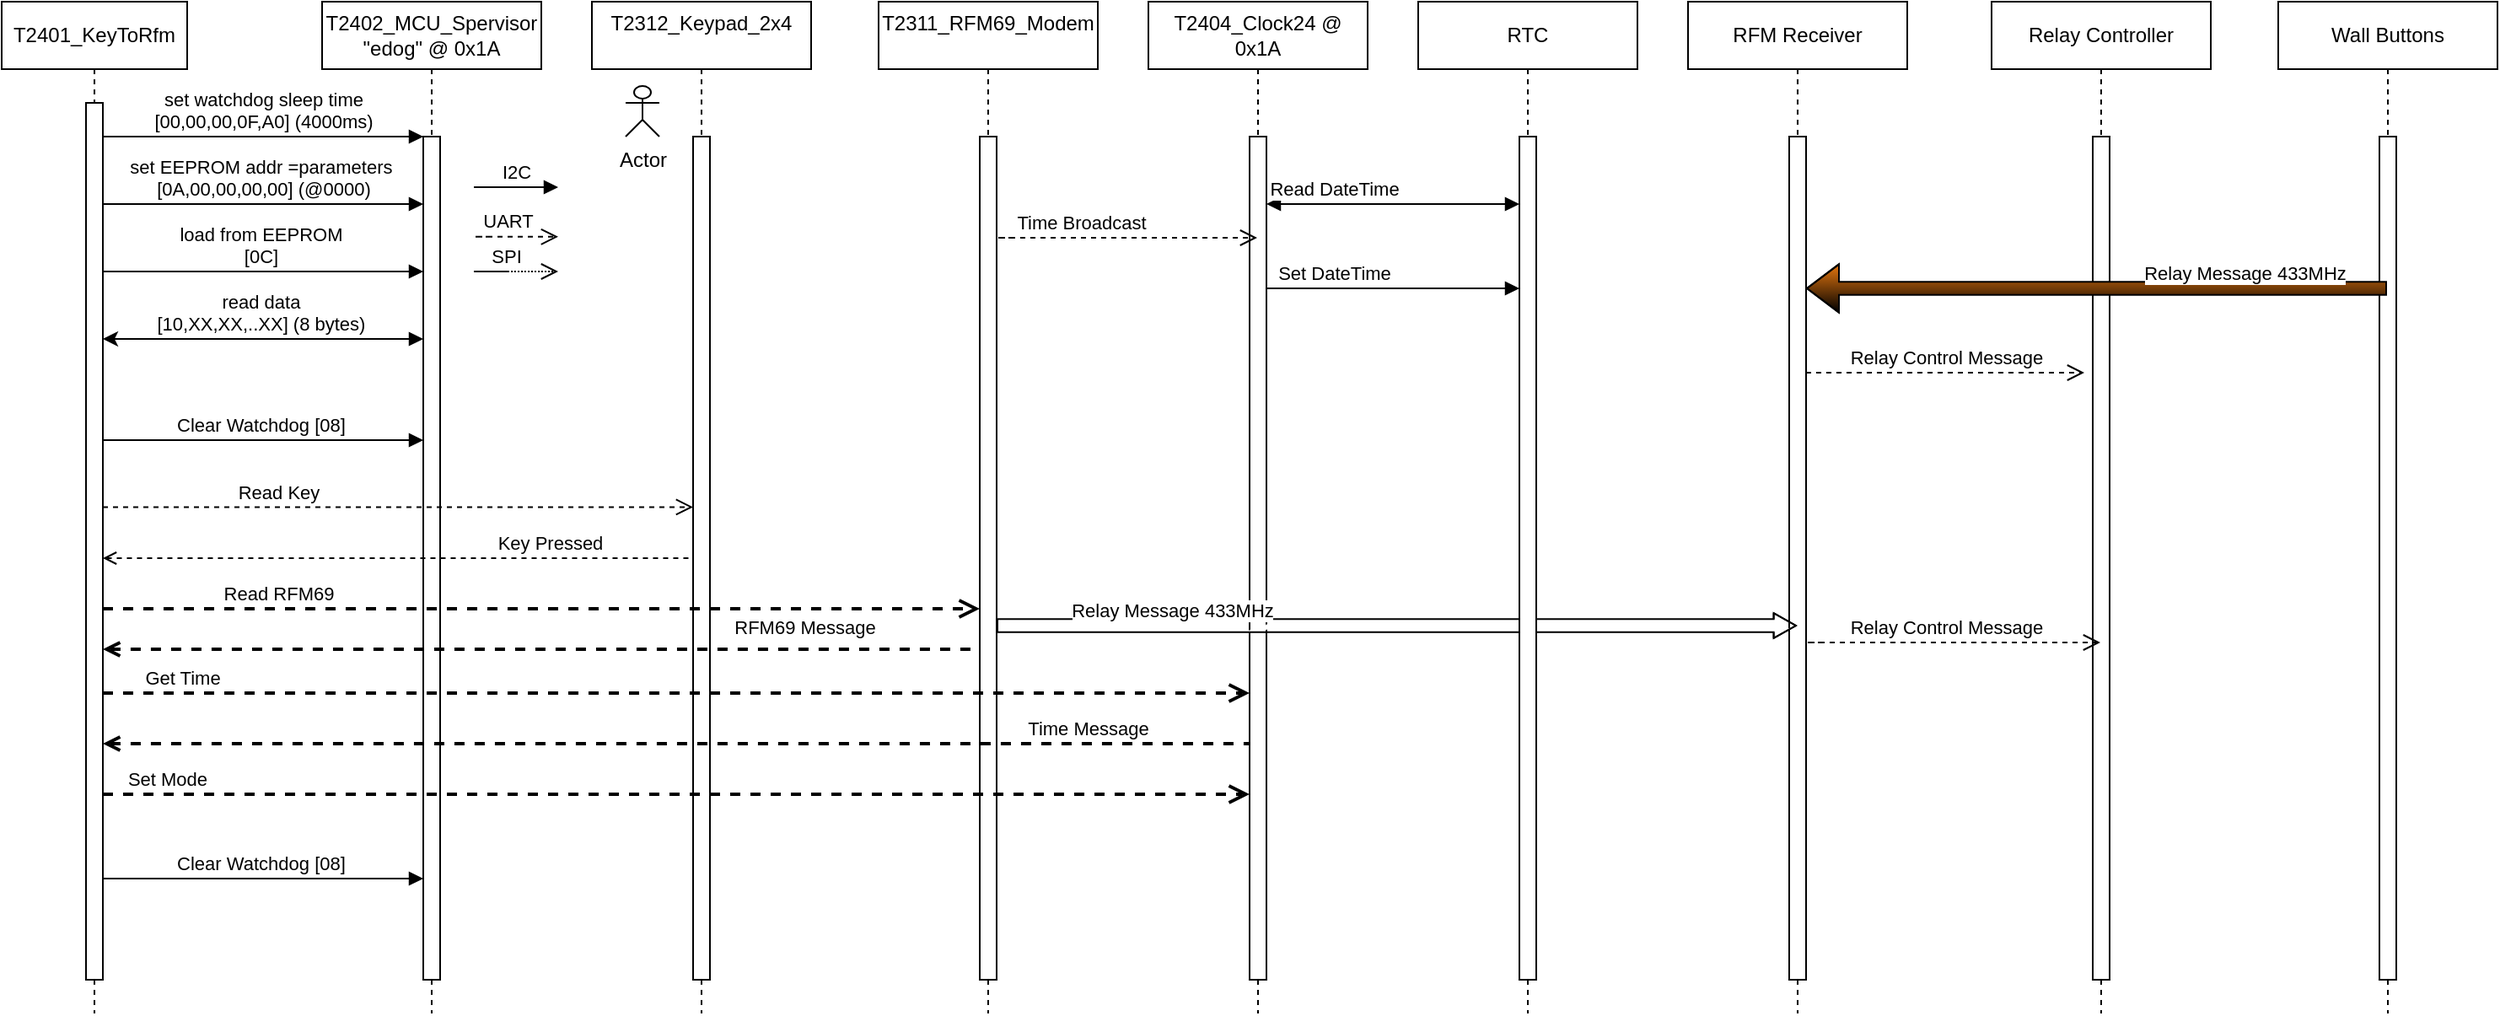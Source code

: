 <mxfile version="24.1.0" type="device">
  <diagram name="Page-1" id="2YBvvXClWsGukQMizWep">
    <mxGraphModel dx="1500" dy="1024" grid="1" gridSize="10" guides="1" tooltips="1" connect="1" arrows="1" fold="1" page="1" pageScale="1" pageWidth="1654" pageHeight="1169" math="0" shadow="0">
      <root>
        <mxCell id="0" />
        <mxCell id="1" parent="0" />
        <mxCell id="aM9ryv3xv72pqoxQDRHE-1" value="T2401_KeyToRfm" style="shape=umlLifeline;perimeter=lifelinePerimeter;whiteSpace=wrap;html=1;container=0;dropTarget=0;collapsible=0;recursiveResize=0;outlineConnect=0;portConstraint=eastwest;newEdgeStyle={&quot;edgeStyle&quot;:&quot;elbowEdgeStyle&quot;,&quot;elbow&quot;:&quot;vertical&quot;,&quot;curved&quot;:0,&quot;rounded&quot;:0};" parent="1" vertex="1">
          <mxGeometry x="40" y="40" width="110" height="600" as="geometry" />
        </mxCell>
        <mxCell id="aM9ryv3xv72pqoxQDRHE-2" value="" style="html=1;points=[];perimeter=orthogonalPerimeter;outlineConnect=0;targetShapes=umlLifeline;portConstraint=eastwest;newEdgeStyle={&quot;edgeStyle&quot;:&quot;elbowEdgeStyle&quot;,&quot;elbow&quot;:&quot;vertical&quot;,&quot;curved&quot;:0,&quot;rounded&quot;:0};" parent="aM9ryv3xv72pqoxQDRHE-1" vertex="1">
          <mxGeometry x="50" y="60" width="10" height="520" as="geometry" />
        </mxCell>
        <mxCell id="aM9ryv3xv72pqoxQDRHE-5" value="T2402_MCU_Spervisor&lt;div&gt;&quot;edog&quot; @ 0x1A&lt;/div&gt;" style="shape=umlLifeline;perimeter=lifelinePerimeter;whiteSpace=wrap;html=1;container=0;dropTarget=0;collapsible=0;recursiveResize=0;outlineConnect=0;portConstraint=eastwest;newEdgeStyle={&quot;edgeStyle&quot;:&quot;elbowEdgeStyle&quot;,&quot;elbow&quot;:&quot;vertical&quot;,&quot;curved&quot;:0,&quot;rounded&quot;:0};" parent="1" vertex="1">
          <mxGeometry x="230" y="40" width="130" height="600" as="geometry" />
        </mxCell>
        <mxCell id="aM9ryv3xv72pqoxQDRHE-6" value="" style="html=1;points=[];perimeter=orthogonalPerimeter;outlineConnect=0;targetShapes=umlLifeline;portConstraint=eastwest;newEdgeStyle={&quot;edgeStyle&quot;:&quot;elbowEdgeStyle&quot;,&quot;elbow&quot;:&quot;vertical&quot;,&quot;curved&quot;:0,&quot;rounded&quot;:0};" parent="aM9ryv3xv72pqoxQDRHE-5" vertex="1">
          <mxGeometry x="60" y="80" width="10" height="500" as="geometry" />
        </mxCell>
        <mxCell id="aM9ryv3xv72pqoxQDRHE-7" value="set watchdog sleep time&lt;div&gt;[00,00,00,0F,A0] (4000ms)&lt;/div&gt;" style="html=1;verticalAlign=bottom;endArrow=block;edgeStyle=elbowEdgeStyle;elbow=vertical;curved=0;rounded=0;" parent="1" source="aM9ryv3xv72pqoxQDRHE-2" target="aM9ryv3xv72pqoxQDRHE-6" edge="1">
          <mxGeometry relative="1" as="geometry">
            <mxPoint x="195" y="130" as="sourcePoint" />
            <Array as="points">
              <mxPoint x="180" y="120" />
            </Array>
          </mxGeometry>
        </mxCell>
        <mxCell id="-Hng22xwviMzXK7QN-z6-1" value="set EEPROM addr =parameters&amp;nbsp;&lt;div&gt;[0A,00,00,00,00] (@0000)&lt;/div&gt;" style="html=1;verticalAlign=bottom;endArrow=block;edgeStyle=elbowEdgeStyle;elbow=vertical;curved=0;rounded=0;" edge="1" parent="1">
          <mxGeometry relative="1" as="geometry">
            <mxPoint x="100" y="160" as="sourcePoint" />
            <Array as="points">
              <mxPoint x="180" y="160" />
            </Array>
            <mxPoint x="290" y="160" as="targetPoint" />
          </mxGeometry>
        </mxCell>
        <mxCell id="-Hng22xwviMzXK7QN-z6-2" value="load from EEPROM&amp;nbsp;&lt;div&gt;[0C]&amp;nbsp;&lt;/div&gt;" style="html=1;verticalAlign=bottom;endArrow=block;edgeStyle=elbowEdgeStyle;elbow=vertical;curved=0;rounded=0;" edge="1" parent="1">
          <mxGeometry relative="1" as="geometry">
            <mxPoint x="100" y="200" as="sourcePoint" />
            <Array as="points">
              <mxPoint x="180" y="200" />
            </Array>
            <mxPoint x="290" y="200" as="targetPoint" />
          </mxGeometry>
        </mxCell>
        <mxCell id="-Hng22xwviMzXK7QN-z6-3" value="read data&amp;nbsp;&lt;div&gt;[10,XX,XX,..XX] (8 bytes)&amp;nbsp;&lt;/div&gt;" style="html=1;verticalAlign=bottom;endArrow=block;edgeStyle=elbowEdgeStyle;elbow=vertical;curved=0;rounded=0;startArrow=classic;startFill=1;" edge="1" parent="1">
          <mxGeometry relative="1" as="geometry">
            <mxPoint x="100" y="240" as="sourcePoint" />
            <Array as="points">
              <mxPoint x="180" y="240" />
            </Array>
            <mxPoint x="290" y="240" as="targetPoint" />
          </mxGeometry>
        </mxCell>
        <mxCell id="-Hng22xwviMzXK7QN-z6-4" value="Clear Watchdog [08]&amp;nbsp;" style="html=1;verticalAlign=bottom;endArrow=block;edgeStyle=elbowEdgeStyle;elbow=vertical;curved=0;rounded=0;" edge="1" parent="1">
          <mxGeometry relative="1" as="geometry">
            <mxPoint x="100" y="300" as="sourcePoint" />
            <Array as="points">
              <mxPoint x="180" y="300" />
            </Array>
            <mxPoint x="290" y="300" as="targetPoint" />
          </mxGeometry>
        </mxCell>
        <mxCell id="-Hng22xwviMzXK7QN-z6-5" value="Clear Watchdog [08]&amp;nbsp;" style="html=1;verticalAlign=bottom;endArrow=block;edgeStyle=elbowEdgeStyle;elbow=vertical;curved=0;rounded=0;" edge="1" parent="1">
          <mxGeometry relative="1" as="geometry">
            <mxPoint x="100" y="560" as="sourcePoint" />
            <Array as="points">
              <mxPoint x="180" y="560" />
            </Array>
            <mxPoint x="290" y="560" as="targetPoint" />
          </mxGeometry>
        </mxCell>
        <mxCell id="-Hng22xwviMzXK7QN-z6-6" value="T2312_Keypad_2x4&lt;div&gt;&lt;br&gt;&lt;/div&gt;" style="shape=umlLifeline;perimeter=lifelinePerimeter;whiteSpace=wrap;html=1;container=0;dropTarget=0;collapsible=0;recursiveResize=0;outlineConnect=0;portConstraint=eastwest;newEdgeStyle={&quot;edgeStyle&quot;:&quot;elbowEdgeStyle&quot;,&quot;elbow&quot;:&quot;vertical&quot;,&quot;curved&quot;:0,&quot;rounded&quot;:0};" vertex="1" parent="1">
          <mxGeometry x="390" y="40" width="130" height="600" as="geometry" />
        </mxCell>
        <mxCell id="-Hng22xwviMzXK7QN-z6-7" value="" style="html=1;points=[];perimeter=orthogonalPerimeter;outlineConnect=0;targetShapes=umlLifeline;portConstraint=eastwest;newEdgeStyle={&quot;edgeStyle&quot;:&quot;elbowEdgeStyle&quot;,&quot;elbow&quot;:&quot;vertical&quot;,&quot;curved&quot;:0,&quot;rounded&quot;:0};" vertex="1" parent="-Hng22xwviMzXK7QN-z6-6">
          <mxGeometry x="60" y="80" width="10" height="500" as="geometry" />
        </mxCell>
        <mxCell id="-Hng22xwviMzXK7QN-z6-8" value="T2311_RFM69_Modem&lt;div&gt;&lt;br&gt;&lt;/div&gt;" style="shape=umlLifeline;perimeter=lifelinePerimeter;whiteSpace=wrap;html=1;container=0;dropTarget=0;collapsible=0;recursiveResize=0;outlineConnect=0;portConstraint=eastwest;newEdgeStyle={&quot;edgeStyle&quot;:&quot;elbowEdgeStyle&quot;,&quot;elbow&quot;:&quot;vertical&quot;,&quot;curved&quot;:0,&quot;rounded&quot;:0};" vertex="1" parent="1">
          <mxGeometry x="560" y="40" width="130" height="600" as="geometry" />
        </mxCell>
        <mxCell id="-Hng22xwviMzXK7QN-z6-9" value="" style="html=1;points=[];perimeter=orthogonalPerimeter;outlineConnect=0;targetShapes=umlLifeline;portConstraint=eastwest;newEdgeStyle={&quot;edgeStyle&quot;:&quot;elbowEdgeStyle&quot;,&quot;elbow&quot;:&quot;vertical&quot;,&quot;curved&quot;:0,&quot;rounded&quot;:0};" vertex="1" parent="-Hng22xwviMzXK7QN-z6-8">
          <mxGeometry x="60" y="80" width="10" height="500" as="geometry" />
        </mxCell>
        <mxCell id="-Hng22xwviMzXK7QN-z6-10" value="T2404_Clock24&lt;span style=&quot;background-color: initial;&quot;&gt;&amp;nbsp;@ 0x1A&lt;/span&gt;" style="shape=umlLifeline;perimeter=lifelinePerimeter;whiteSpace=wrap;html=1;container=0;dropTarget=0;collapsible=0;recursiveResize=0;outlineConnect=0;portConstraint=eastwest;newEdgeStyle={&quot;edgeStyle&quot;:&quot;elbowEdgeStyle&quot;,&quot;elbow&quot;:&quot;vertical&quot;,&quot;curved&quot;:0,&quot;rounded&quot;:0};" vertex="1" parent="1">
          <mxGeometry x="720" y="40" width="130" height="600" as="geometry" />
        </mxCell>
        <mxCell id="-Hng22xwviMzXK7QN-z6-11" value="" style="html=1;points=[];perimeter=orthogonalPerimeter;outlineConnect=0;targetShapes=umlLifeline;portConstraint=eastwest;newEdgeStyle={&quot;edgeStyle&quot;:&quot;elbowEdgeStyle&quot;,&quot;elbow&quot;:&quot;vertical&quot;,&quot;curved&quot;:0,&quot;rounded&quot;:0};" vertex="1" parent="-Hng22xwviMzXK7QN-z6-10">
          <mxGeometry x="60" y="80" width="10" height="500" as="geometry" />
        </mxCell>
        <mxCell id="-Hng22xwviMzXK7QN-z6-12" value="&lt;span style=&quot;font-style: normal;&quot;&gt;SPI&lt;/span&gt;" style="html=1;verticalAlign=bottom;endArrow=open;dashed=1;endSize=8;edgeStyle=elbowEdgeStyle;elbow=vertical;curved=0;rounded=0;dashPattern=1 1;fontStyle=2" edge="1" parent="1">
          <mxGeometry x="0.111" relative="1" as="geometry">
            <mxPoint x="370" y="200" as="targetPoint" />
            <Array as="points">
              <mxPoint x="320" y="200" />
              <mxPoint x="300" y="70" />
              <mxPoint x="250" y="50" />
              <mxPoint x="260" y="-20" />
            </Array>
            <mxPoint x="340" y="200" as="sourcePoint" />
            <mxPoint as="offset" />
          </mxGeometry>
        </mxCell>
        <mxCell id="-Hng22xwviMzXK7QN-z6-13" value="I2C" style="html=1;verticalAlign=bottom;endArrow=block;edgeStyle=elbowEdgeStyle;elbow=vertical;curved=0;rounded=0;" edge="1" parent="1">
          <mxGeometry relative="1" as="geometry">
            <mxPoint x="320" y="150" as="sourcePoint" />
            <Array as="points" />
            <mxPoint x="370" y="150" as="targetPoint" />
          </mxGeometry>
        </mxCell>
        <mxCell id="-Hng22xwviMzXK7QN-z6-15" value="UART" style="html=1;verticalAlign=bottom;endArrow=open;dashed=1;endSize=8;edgeStyle=elbowEdgeStyle;elbow=vertical;curved=0;rounded=0;" edge="1" parent="1">
          <mxGeometry relative="1" as="geometry">
            <mxPoint x="370" y="179.43" as="targetPoint" />
            <Array as="points">
              <mxPoint x="320" y="179.43" />
              <mxPoint x="300" y="49.43" />
              <mxPoint x="250" y="29.43" />
              <mxPoint x="260" y="-40.57" />
            </Array>
            <mxPoint x="330" y="179.43" as="sourcePoint" />
            <mxPoint as="offset" />
          </mxGeometry>
        </mxCell>
        <mxCell id="-Hng22xwviMzXK7QN-z6-16" value="Read Key" style="html=1;verticalAlign=bottom;endArrow=open;dashed=1;endSize=8;edgeStyle=elbowEdgeStyle;elbow=vertical;curved=0;rounded=0;" edge="1" parent="1">
          <mxGeometry x="-0.406" relative="1" as="geometry">
            <mxPoint x="450" y="340" as="targetPoint" />
            <Array as="points">
              <mxPoint x="200" y="339.71" />
              <mxPoint x="220" y="209.71" />
              <mxPoint x="170" y="189.71" />
              <mxPoint x="180" y="119.71" />
            </Array>
            <mxPoint x="100" y="339.71" as="sourcePoint" />
            <mxPoint as="offset" />
          </mxGeometry>
        </mxCell>
        <mxCell id="-Hng22xwviMzXK7QN-z6-17" value="Key Pressed" style="html=1;verticalAlign=bottom;endArrow=none;dashed=1;endSize=8;edgeStyle=elbowEdgeStyle;elbow=vertical;curved=0;rounded=0;startArrow=open;startFill=0;endFill=0;" edge="1" parent="1">
          <mxGeometry x="0.512" relative="1" as="geometry">
            <mxPoint x="450" y="370" as="targetPoint" />
            <Array as="points">
              <mxPoint x="200" y="370" />
              <mxPoint x="220" y="240.0" />
              <mxPoint x="170" y="220.0" />
              <mxPoint x="180" y="150.0" />
            </Array>
            <mxPoint x="100" y="370" as="sourcePoint" />
            <mxPoint as="offset" />
          </mxGeometry>
        </mxCell>
        <mxCell id="-Hng22xwviMzXK7QN-z6-18" value="Read RFM69" style="html=1;verticalAlign=bottom;endArrow=open;dashed=1;endSize=8;edgeStyle=elbowEdgeStyle;elbow=vertical;curved=0;rounded=0;strokeWidth=2;" edge="1" parent="1">
          <mxGeometry x="-0.6" relative="1" as="geometry">
            <mxPoint x="620" y="400" as="targetPoint" />
            <Array as="points">
              <mxPoint x="200" y="400" />
              <mxPoint x="220" y="270" />
              <mxPoint x="170" y="250.0" />
              <mxPoint x="180" y="180.0" />
            </Array>
            <mxPoint x="100" y="400" as="sourcePoint" />
            <mxPoint as="offset" />
          </mxGeometry>
        </mxCell>
        <mxCell id="-Hng22xwviMzXK7QN-z6-19" value="RFM69 Message" style="html=1;verticalAlign=bottom;endArrow=none;dashed=1;endSize=8;edgeStyle=elbowEdgeStyle;elbow=vertical;curved=0;rounded=0;startArrow=open;startFill=0;endFill=0;strokeWidth=2;" edge="1" parent="1">
          <mxGeometry x="0.6" y="4" relative="1" as="geometry">
            <mxPoint x="620" y="424" as="targetPoint" />
            <Array as="points">
              <mxPoint x="200" y="424" />
              <mxPoint x="220" y="294" />
              <mxPoint x="170" y="274" />
              <mxPoint x="180" y="204.0" />
            </Array>
            <mxPoint x="100" y="424" as="sourcePoint" />
            <mxPoint as="offset" />
          </mxGeometry>
        </mxCell>
        <mxCell id="-Hng22xwviMzXK7QN-z6-20" value="Get Time" style="html=1;verticalAlign=bottom;endArrow=open;dashed=1;endSize=8;edgeStyle=elbowEdgeStyle;elbow=vertical;curved=0;rounded=0;strokeWidth=2;" edge="1" parent="1" target="-Hng22xwviMzXK7QN-z6-11">
          <mxGeometry x="-0.863" relative="1" as="geometry">
            <mxPoint x="830" y="450" as="targetPoint" />
            <Array as="points">
              <mxPoint x="200" y="450" />
              <mxPoint x="220" y="320" />
              <mxPoint x="170" y="300" />
              <mxPoint x="180" y="230.0" />
            </Array>
            <mxPoint x="100" y="450" as="sourcePoint" />
            <mxPoint as="offset" />
          </mxGeometry>
        </mxCell>
        <mxCell id="-Hng22xwviMzXK7QN-z6-21" value="Time Message" style="html=1;verticalAlign=bottom;endArrow=none;dashed=1;endSize=8;edgeStyle=elbowEdgeStyle;elbow=vertical;curved=0;rounded=0;startArrow=open;startFill=0;endFill=0;strokeWidth=2;" edge="1" parent="1">
          <mxGeometry x="0.716" relative="1" as="geometry">
            <mxPoint x="780" y="480" as="targetPoint" />
            <Array as="points">
              <mxPoint x="200" y="480" />
              <mxPoint x="220" y="350" />
              <mxPoint x="170" y="330" />
              <mxPoint x="180" y="260" />
            </Array>
            <mxPoint x="100" y="480" as="sourcePoint" />
            <mxPoint as="offset" />
          </mxGeometry>
        </mxCell>
        <mxCell id="-Hng22xwviMzXK7QN-z6-22" value="Set Mode" style="html=1;verticalAlign=bottom;endArrow=open;dashed=1;endSize=8;edgeStyle=elbowEdgeStyle;elbow=vertical;curved=0;rounded=0;strokeWidth=2;" edge="1" parent="1">
          <mxGeometry x="-0.89" relative="1" as="geometry">
            <mxPoint x="780" y="510" as="targetPoint" />
            <Array as="points">
              <mxPoint x="200" y="510" />
              <mxPoint x="220" y="380" />
              <mxPoint x="170" y="360" />
              <mxPoint x="180" y="290" />
            </Array>
            <mxPoint x="100" y="510" as="sourcePoint" />
            <mxPoint as="offset" />
          </mxGeometry>
        </mxCell>
        <mxCell id="-Hng22xwviMzXK7QN-z6-23" value="Actor" style="shape=umlActor;verticalLabelPosition=bottom;verticalAlign=top;html=1;outlineConnect=0;" vertex="1" parent="1">
          <mxGeometry x="410" y="90" width="20" height="30" as="geometry" />
        </mxCell>
        <mxCell id="CIsr_p0omUiFQi0BbStx-1" value="RFM Receiver" style="shape=umlLifeline;perimeter=lifelinePerimeter;whiteSpace=wrap;html=1;container=0;dropTarget=0;collapsible=0;recursiveResize=0;outlineConnect=0;portConstraint=eastwest;newEdgeStyle={&quot;edgeStyle&quot;:&quot;elbowEdgeStyle&quot;,&quot;elbow&quot;:&quot;vertical&quot;,&quot;curved&quot;:0,&quot;rounded&quot;:0};" vertex="1" parent="1">
          <mxGeometry x="1040" y="40" width="130" height="600" as="geometry" />
        </mxCell>
        <mxCell id="CIsr_p0omUiFQi0BbStx-2" value="" style="html=1;points=[];perimeter=orthogonalPerimeter;outlineConnect=0;targetShapes=umlLifeline;portConstraint=eastwest;newEdgeStyle={&quot;edgeStyle&quot;:&quot;elbowEdgeStyle&quot;,&quot;elbow&quot;:&quot;vertical&quot;,&quot;curved&quot;:0,&quot;rounded&quot;:0};" vertex="1" parent="CIsr_p0omUiFQi0BbStx-1">
          <mxGeometry x="60" y="80" width="10" height="500" as="geometry" />
        </mxCell>
        <mxCell id="CIsr_p0omUiFQi0BbStx-3" value="Relay Controller" style="shape=umlLifeline;perimeter=lifelinePerimeter;whiteSpace=wrap;html=1;container=0;dropTarget=0;collapsible=0;recursiveResize=0;outlineConnect=0;portConstraint=eastwest;newEdgeStyle={&quot;edgeStyle&quot;:&quot;elbowEdgeStyle&quot;,&quot;elbow&quot;:&quot;vertical&quot;,&quot;curved&quot;:0,&quot;rounded&quot;:0};" vertex="1" parent="1">
          <mxGeometry x="1220" y="40" width="130" height="600" as="geometry" />
        </mxCell>
        <mxCell id="CIsr_p0omUiFQi0BbStx-4" value="" style="html=1;points=[];perimeter=orthogonalPerimeter;outlineConnect=0;targetShapes=umlLifeline;portConstraint=eastwest;newEdgeStyle={&quot;edgeStyle&quot;:&quot;elbowEdgeStyle&quot;,&quot;elbow&quot;:&quot;vertical&quot;,&quot;curved&quot;:0,&quot;rounded&quot;:0};" vertex="1" parent="CIsr_p0omUiFQi0BbStx-3">
          <mxGeometry x="60" y="80" width="10" height="500" as="geometry" />
        </mxCell>
        <mxCell id="CIsr_p0omUiFQi0BbStx-5" value="&lt;span style=&quot;background-color: initial;&quot;&gt;Wall Buttons&lt;/span&gt;" style="shape=umlLifeline;perimeter=lifelinePerimeter;whiteSpace=wrap;html=1;container=0;dropTarget=0;collapsible=0;recursiveResize=0;outlineConnect=0;portConstraint=eastwest;newEdgeStyle={&quot;edgeStyle&quot;:&quot;elbowEdgeStyle&quot;,&quot;elbow&quot;:&quot;vertical&quot;,&quot;curved&quot;:0,&quot;rounded&quot;:0};" vertex="1" parent="1">
          <mxGeometry x="1390" y="40" width="130" height="600" as="geometry" />
        </mxCell>
        <mxCell id="CIsr_p0omUiFQi0BbStx-6" value="" style="html=1;points=[];perimeter=orthogonalPerimeter;outlineConnect=0;targetShapes=umlLifeline;portConstraint=eastwest;newEdgeStyle={&quot;edgeStyle&quot;:&quot;elbowEdgeStyle&quot;,&quot;elbow&quot;:&quot;vertical&quot;,&quot;curved&quot;:0,&quot;rounded&quot;:0};" vertex="1" parent="CIsr_p0omUiFQi0BbStx-5">
          <mxGeometry x="60" y="80" width="10" height="500" as="geometry" />
        </mxCell>
        <mxCell id="CIsr_p0omUiFQi0BbStx-7" value="Relay Message 433MHz" style="html=1;verticalAlign=bottom;endArrow=open;edgeStyle=elbowEdgeStyle;elbow=vertical;curved=0;rounded=0;strokeWidth=1;shape=flexArrow;fillColor=#ffffff;fillStyle=zigzag-line;gradientColor=none;width=7.667;endSize=4.067;endWidth=6.111;" edge="1" parent="1" target="CIsr_p0omUiFQi0BbStx-1">
          <mxGeometry x="-0.562" relative="1" as="geometry">
            <mxPoint x="950" y="410" as="targetPoint" />
            <Array as="points">
              <mxPoint x="780" y="410" />
              <mxPoint x="340" y="260" />
              <mxPoint x="350" y="190" />
            </Array>
            <mxPoint x="630" y="410" as="sourcePoint" />
            <mxPoint as="offset" />
          </mxGeometry>
        </mxCell>
        <mxCell id="CIsr_p0omUiFQi0BbStx-8" value="Relay Control Message" style="html=1;verticalAlign=bottom;endArrow=open;dashed=1;endSize=8;edgeStyle=elbowEdgeStyle;elbow=vertical;curved=0;rounded=0;" edge="1" parent="1" target="CIsr_p0omUiFQi0BbStx-3">
          <mxGeometry relative="1" as="geometry">
            <mxPoint x="1160" y="420.0" as="targetPoint" />
            <Array as="points">
              <mxPoint x="1110" y="420.0" />
              <mxPoint x="1090" y="290" />
              <mxPoint x="1040" y="270" />
              <mxPoint x="1050" y="200" />
            </Array>
            <mxPoint x="1120" y="420.0" as="sourcePoint" />
            <mxPoint as="offset" />
          </mxGeometry>
        </mxCell>
        <mxCell id="CIsr_p0omUiFQi0BbStx-10" value="Relay Message 433MHz" style="html=1;verticalAlign=bottom;endArrow=none;edgeStyle=elbowEdgeStyle;elbow=vertical;curved=0;rounded=0;strokeWidth=1;shape=flexArrow;fillColor=#e6770f;fillStyle=solid;gradientColor=default;width=7.667;endSize=4.067;endWidth=6.111;startArrow=block;endFill=0;" edge="1" parent="1" source="CIsr_p0omUiFQi0BbStx-2" target="CIsr_p0omUiFQi0BbStx-5">
          <mxGeometry x="0.509" relative="1" as="geometry">
            <mxPoint x="1420" y="210" as="targetPoint" />
            <Array as="points">
              <mxPoint x="1280" y="210" />
              <mxPoint x="840" y="60" />
              <mxPoint x="850" y="-10" />
            </Array>
            <mxPoint x="1130" y="210" as="sourcePoint" />
            <mxPoint as="offset" />
          </mxGeometry>
        </mxCell>
        <mxCell id="CIsr_p0omUiFQi0BbStx-11" value="Relay Control Message" style="html=1;verticalAlign=bottom;endArrow=open;dashed=1;endSize=8;edgeStyle=elbowEdgeStyle;elbow=vertical;curved=0;rounded=0;" edge="1" parent="1">
          <mxGeometry relative="1" as="geometry">
            <mxPoint x="1275" y="260" as="targetPoint" />
            <Array as="points">
              <mxPoint x="1200" y="260" />
              <mxPoint x="1030" y="110" />
              <mxPoint x="1040" y="40" />
            </Array>
            <mxPoint x="1110" y="260.0" as="sourcePoint" />
            <mxPoint as="offset" />
          </mxGeometry>
        </mxCell>
        <mxCell id="CIsr_p0omUiFQi0BbStx-12" value="RTC" style="shape=umlLifeline;perimeter=lifelinePerimeter;whiteSpace=wrap;html=1;container=0;dropTarget=0;collapsible=0;recursiveResize=0;outlineConnect=0;portConstraint=eastwest;newEdgeStyle={&quot;edgeStyle&quot;:&quot;elbowEdgeStyle&quot;,&quot;elbow&quot;:&quot;vertical&quot;,&quot;curved&quot;:0,&quot;rounded&quot;:0};" vertex="1" parent="1">
          <mxGeometry x="880" y="40" width="130" height="600" as="geometry" />
        </mxCell>
        <mxCell id="CIsr_p0omUiFQi0BbStx-13" value="" style="html=1;points=[];perimeter=orthogonalPerimeter;outlineConnect=0;targetShapes=umlLifeline;portConstraint=eastwest;newEdgeStyle={&quot;edgeStyle&quot;:&quot;elbowEdgeStyle&quot;,&quot;elbow&quot;:&quot;vertical&quot;,&quot;curved&quot;:0,&quot;rounded&quot;:0};" vertex="1" parent="CIsr_p0omUiFQi0BbStx-12">
          <mxGeometry x="60" y="80" width="10" height="500" as="geometry" />
        </mxCell>
        <mxCell id="CIsr_p0omUiFQi0BbStx-14" value="Read DateTime" style="html=1;verticalAlign=bottom;endArrow=block;edgeStyle=elbowEdgeStyle;elbow=vertical;curved=0;rounded=0;startArrow=block;startFill=1;" edge="1" parent="1">
          <mxGeometry x="-0.465" relative="1" as="geometry">
            <mxPoint x="790.0" y="159.998" as="sourcePoint" />
            <Array as="points" />
            <mxPoint x="940" y="160" as="targetPoint" />
            <mxPoint as="offset" />
          </mxGeometry>
        </mxCell>
        <mxCell id="CIsr_p0omUiFQi0BbStx-15" value="Set DateTime" style="html=1;verticalAlign=bottom;endArrow=block;edgeStyle=elbowEdgeStyle;elbow=vertical;curved=0;rounded=0;startArrow=none;startFill=0;endFill=1;" edge="1" parent="1">
          <mxGeometry x="-0.465" relative="1" as="geometry">
            <mxPoint x="790.0" y="209.998" as="sourcePoint" />
            <Array as="points" />
            <mxPoint x="940" y="210" as="targetPoint" />
            <mxPoint as="offset" />
          </mxGeometry>
        </mxCell>
        <mxCell id="CIsr_p0omUiFQi0BbStx-16" value="Time Broadcast" style="html=1;verticalAlign=bottom;endArrow=open;dashed=1;endSize=8;edgeStyle=elbowEdgeStyle;elbow=vertical;curved=0;rounded=0;" edge="1" parent="1" target="-Hng22xwviMzXK7QN-z6-10">
          <mxGeometry x="-0.271" relative="1" as="geometry">
            <mxPoint x="680" y="180.0" as="targetPoint" />
            <Array as="points">
              <mxPoint x="630" y="180.0" />
              <mxPoint x="610" y="50.0" />
              <mxPoint x="560" y="30.0" />
              <mxPoint x="570" y="-40.0" />
            </Array>
            <mxPoint x="640" y="180.0" as="sourcePoint" />
            <mxPoint as="offset" />
          </mxGeometry>
        </mxCell>
      </root>
    </mxGraphModel>
  </diagram>
</mxfile>
